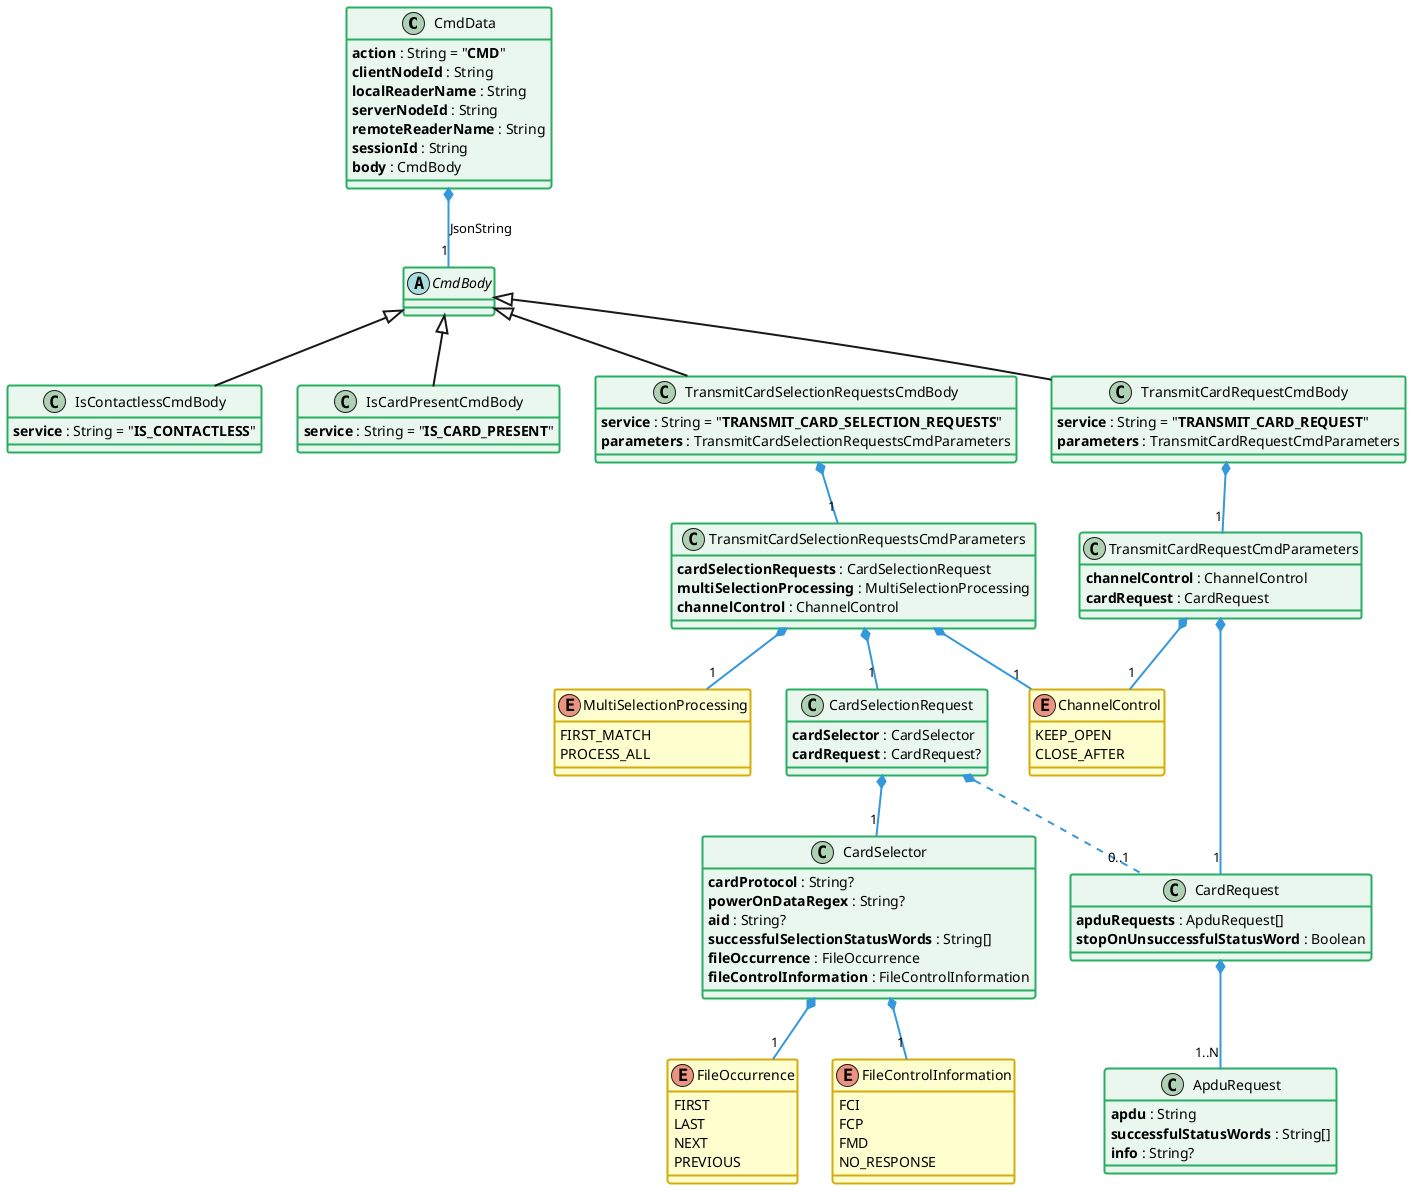 @startuml
'title
'    Keyple Distributed JSON API
'    compliant with "keyple-service-java-lib" version 2.1.4
'    CMD (2023-03-22)
'end title

' == THEME ==

'Couleurs issues de : https://htmlcolorcodes.com/fr/tableau-de-couleur/tableau-de-couleur-design-plat/
!define C_GREY1 F8F9F9
!define C_GREY2 F2F3F4
!define C_GREY3 E5E7E9
!define C_GREY4 D7DBDD
!define C_GREY5 CACFD2
!define C_GREY6 BDC3C7
!define C_LINK 3498DB
!define C_USE 27AE60

' -- Styles that don't work with new version of plantuml --
skinparam stereotypeABorderColor #A9DCDF
skinparam stereotypeIBorderColor #B4A7E5
skinparam stereotypeCBorderColor #ADD1B2
skinparam stereotypeEBorderColor #EB93DF
' -- END --

skinparam ClassBorderThickness 2
skinparam ArrowThickness 2

' Yellow
skinparam ClassBackgroundColor #FEFECE
skinparam ClassBorderColor #D4AC0D
' Red
skinparam ClassBackgroundColor<<red>> #FDEDEC
skinparam ClassBorderColor<<red>> #E74C3C
hide <<red>> stereotype
' Purple
skinparam ClassBackgroundColor<<purple>> #F4ECF7
skinparam ClassBorderColor<<purple>> #8E44AD
hide <<purple>> stereotype
' blue
skinparam ClassBackgroundColor<<blue>> #EBF5FB
skinparam ClassBorderColor<<blue>> #3498DB
hide <<blue>> stereotype
' Green
skinparam ClassBackgroundColor<<green>> #E9F7EF
skinparam ClassBorderColor<<green>> #27AE60
hide <<green>> stereotype
' Grey
skinparam ClassBackgroundColor<<grey>> #EAECEE
skinparam ClassBorderColor<<grey>> #2C3E50
hide <<grey>> stereotype

' == CONTENT ==

' CMD
class CmdData {
    **action** : String = "**CMD**"
    **clientNodeId** : String
    **localReaderName** : String
    **serverNodeId** : String
    **remoteReaderName** : String
    **sessionId** : String
    **body** : CmdBody
}
abstract class CmdBody {
}

' IS_CONTACTLESS (CMD) ==> NOP
class IsContactlessCmdBody extends CmdBody {
    **service** : String = "**IS_CONTACTLESS**"
}

' IS_CARD_PRESENT (CMD) ==> NOP
class IsCardPresentCmdBody extends CmdBody {
    **service** : String = "**IS_CARD_PRESENT**"
}

' TRANSMIT_CARD_SELECTION_REQUESTS (CMD)
class TransmitCardSelectionRequestsCmdBody extends CmdBody {
    **service** : String = "**TRANSMIT_CARD_SELECTION_REQUESTS**"
    **parameters** : TransmitCardSelectionRequestsCmdParameters
}
class TransmitCardSelectionRequestsCmdParameters {
    **cardSelectionRequests** : CardSelectionRequest
    **multiSelectionProcessing** : MultiSelectionProcessing
    **channelControl** : ChannelControl
}
enum MultiSelectionProcessing {
    FIRST_MATCH
    PROCESS_ALL
}
class CardSelectionRequest {
    **cardSelector** : CardSelector
    **cardRequest** : CardRequest?
}
class CardSelector {
    **cardProtocol** : String?
    **powerOnDataRegex** : String?
    **aid** : String?
    **successfulSelectionStatusWords** : String[]
    **fileOccurrence** : FileOccurrence
    **fileControlInformation** : FileControlInformation
}
enum FileOccurrence {
    FIRST
    LAST
    NEXT
    PREVIOUS
}
enum FileControlInformation {
    FCI
    FCP
    FMD
    NO_RESPONSE
}
class CardRequest {
    **apduRequests** : ApduRequest[]
    **stopOnUnsuccessfulStatusWord** : Boolean
}
class ApduRequest {
    **apdu** : String
    **successfulStatusWords** : String[]
    **info** : String?
}
enum ChannelControl {
    KEEP_OPEN
    CLOSE_AFTER
}

' TRANSMIT_CARD_REQUEST (CMD)
class TransmitCardRequestCmdBody extends CmdBody {
    **service** : String = "**TRANSMIT_CARD_REQUEST**"
    **parameters** : TransmitCardRequestCmdParameters
}
class TransmitCardRequestCmdParameters {
    **channelControl** : ChannelControl
    **cardRequest** : CardRequest
}

' Associations

CmdData *-- "1" CmdBody #C_LINK : JsonString

TransmitCardSelectionRequestsCmdBody *-- "1" TransmitCardSelectionRequestsCmdParameters #C_LINK

TransmitCardSelectionRequestsCmdParameters *-- "1" CardSelectionRequest #C_LINK
TransmitCardSelectionRequestsCmdParameters *-- "1" MultiSelectionProcessing #C_LINK
TransmitCardSelectionRequestsCmdParameters *-- "1" ChannelControl #C_LINK

CardSelectionRequest *-- "1" CardSelector #C_LINK
CardSelectionRequest *.. "0..1" CardRequest #C_LINK

CardSelector *-- "1" FileOccurrence #C_LINK
CardSelector *-- "1" FileControlInformation #C_LINK

CardRequest *-- "1..N" ApduRequest #C_LINK

TransmitCardRequestCmdBody *-- "1" TransmitCardRequestCmdParameters #C_LINK

TransmitCardRequestCmdParameters *-- "1" ChannelControl #C_LINK
TransmitCardRequestCmdParameters *-- "1" CardRequest #C_LINK

' == LAYOUT ==

' == STYLE ==

' CMD
class CmdData <<green>>
abstract class CmdBody <<green>>

' TRANSMIT_CARD_SELECTION_REQUESTS (CMD)
class TransmitCardSelectionRequestsCmdBody <<green>>
class TransmitCardSelectionRequestsCmdParameters <<green>>
class CardSelectionRequest <<green>>
class CardSelector <<green>>
class CardRequest <<green>>
class ApduRequest <<green>>

' TRANSMIT_CARD_REQUEST (CMD)
class TransmitCardRequestCmdBody <<green>>
class TransmitCardRequestCmdParameters <<green>>

' IS_CARD_PRESENT (CMD) ==> NOP
class IsCardPresentCmdBody <<green>>

' IS_CONTACTLESS (CMD) ==> NOP
class IsContactlessCmdBody <<green>>

@enduml